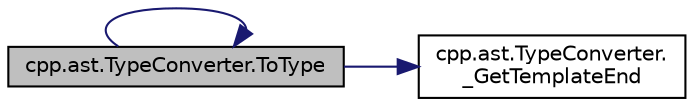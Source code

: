 digraph "cpp.ast.TypeConverter.ToType"
{
  edge [fontname="Helvetica",fontsize="10",labelfontname="Helvetica",labelfontsize="10"];
  node [fontname="Helvetica",fontsize="10",shape=record];
  rankdir="LR";
  Node26 [label="cpp.ast.TypeConverter.ToType",height=0.2,width=0.4,color="black", fillcolor="grey75", style="filled", fontcolor="black"];
  Node26 -> Node27 [color="midnightblue",fontsize="10",style="solid",fontname="Helvetica"];
  Node27 [label="cpp.ast.TypeConverter.\l_GetTemplateEnd",height=0.2,width=0.4,color="black", fillcolor="white", style="filled",URL="$d1/d5a/classcpp_1_1ast_1_1_type_converter.html#adcf38788abb48f32f4a63eb091b3d53a"];
  Node26 -> Node26 [color="midnightblue",fontsize="10",style="solid",fontname="Helvetica"];
}
